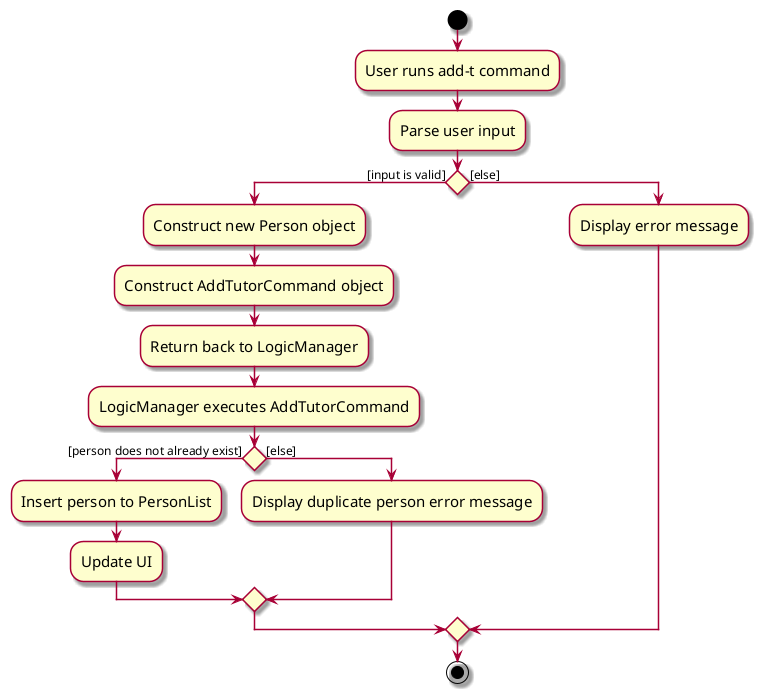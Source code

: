 @startuml
skin rose
skinparam ActivityFontSize 15
skinparam ArrowFontSize 12
start
:User runs add-t command;

'Since the beta syntax does not support placing the condition outside the
'diamond we place it as the true branch instead.

:Parse user input;

if () then ([input is valid])
    :Construct new Person object;
    :Construct AddTutorCommand object;
    :Return back to LogicManager;
    :LogicManager executes AddTutorCommand;
    if () then ([person does not already exist])
        :Insert person to PersonList;
        :Update UI;
    else ([else])
        :Display duplicate person error message;
    endif
else ([else])
:Display error message;

endif
stop
@enduml
